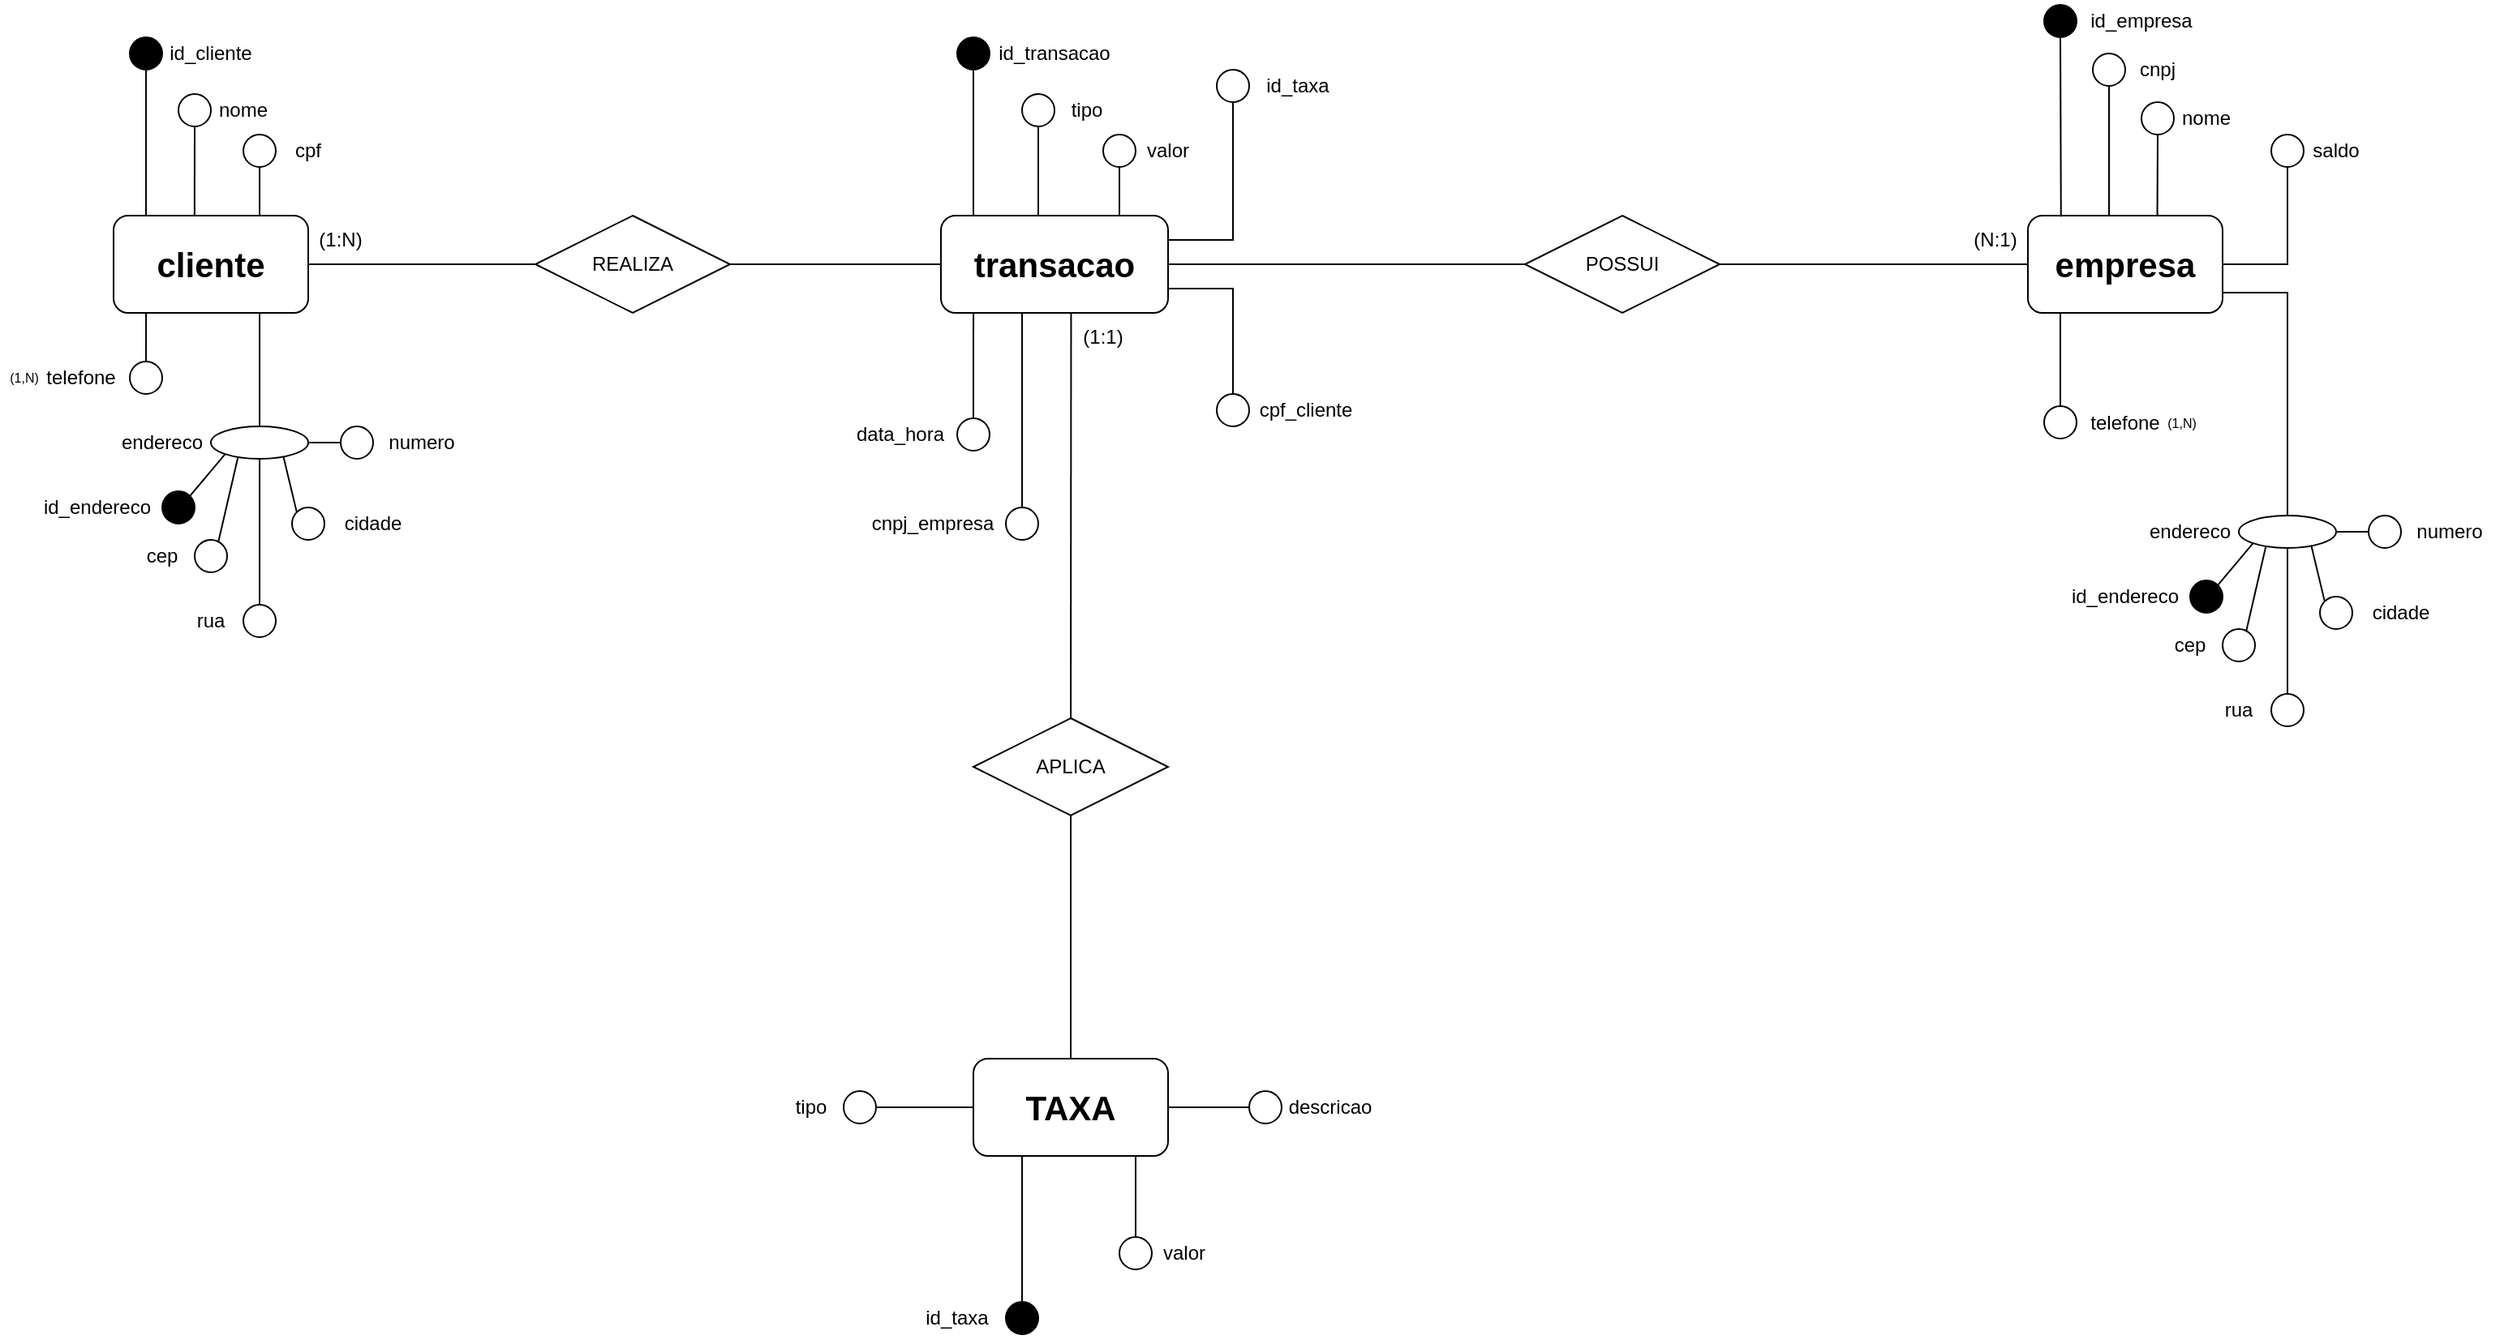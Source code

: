 <mxfile version="24.7.8">
  <diagram name="Página-1" id="SKghii0q1Nl7uyY7mQk5">
    <mxGraphModel dx="1953" dy="1015" grid="1" gridSize="10" guides="1" tooltips="1" connect="1" arrows="1" fold="1" page="1" pageScale="1" pageWidth="827" pageHeight="1169" math="0" shadow="0">
      <root>
        <mxCell id="0" />
        <mxCell id="1" parent="0" />
        <mxCell id="FJmCj9QolmMg5CoQLkFB-1" value="&lt;b&gt;&lt;font style=&quot;font-size: 21px;&quot;&gt;cliente&lt;/font&gt;&lt;/b&gt;" style="rounded=1;whiteSpace=wrap;html=1;" vertex="1" parent="1">
          <mxGeometry x="100" y="190" width="120" height="60" as="geometry" />
        </mxCell>
        <mxCell id="FJmCj9QolmMg5CoQLkFB-2" value="" style="endArrow=none;html=1;rounded=0;exitX=0.167;exitY=1;exitDx=0;exitDy=0;exitPerimeter=0;" edge="1" parent="1" source="FJmCj9QolmMg5CoQLkFB-1" target="FJmCj9QolmMg5CoQLkFB-3">
          <mxGeometry width="50" height="50" relative="1" as="geometry">
            <mxPoint x="280" y="460" as="sourcePoint" />
            <mxPoint x="120" y="320" as="targetPoint" />
          </mxGeometry>
        </mxCell>
        <mxCell id="FJmCj9QolmMg5CoQLkFB-3" value="" style="ellipse;whiteSpace=wrap;html=1;aspect=fixed;" vertex="1" parent="1">
          <mxGeometry x="110" y="280" width="20" height="20" as="geometry" />
        </mxCell>
        <mxCell id="FJmCj9QolmMg5CoQLkFB-4" value="telefone" style="text;html=1;align=center;verticalAlign=middle;whiteSpace=wrap;rounded=0;" vertex="1" parent="1">
          <mxGeometry x="50" y="275" width="60" height="30" as="geometry" />
        </mxCell>
        <mxCell id="FJmCj9QolmMg5CoQLkFB-5" value="" style="endArrow=none;html=1;rounded=0;exitX=0.75;exitY=1;exitDx=0;exitDy=0;entryX=0.5;entryY=0;entryDx=0;entryDy=0;" edge="1" parent="1" source="FJmCj9QolmMg5CoQLkFB-1" target="FJmCj9QolmMg5CoQLkFB-7">
          <mxGeometry width="50" height="50" relative="1" as="geometry">
            <mxPoint x="280" y="460" as="sourcePoint" />
            <mxPoint x="190" y="330" as="targetPoint" />
          </mxGeometry>
        </mxCell>
        <mxCell id="FJmCj9QolmMg5CoQLkFB-31" value="" style="group" vertex="1" connectable="0" parent="1">
          <mxGeometry x="50" y="315" width="270" height="140" as="geometry" />
        </mxCell>
        <mxCell id="FJmCj9QolmMg5CoQLkFB-7" value="" style="ellipse;whiteSpace=wrap;html=1;" vertex="1" parent="FJmCj9QolmMg5CoQLkFB-31">
          <mxGeometry x="110" y="5" width="60" height="20" as="geometry" />
        </mxCell>
        <mxCell id="FJmCj9QolmMg5CoQLkFB-9" value="endereco" style="text;html=1;align=center;verticalAlign=middle;whiteSpace=wrap;rounded=0;" vertex="1" parent="FJmCj9QolmMg5CoQLkFB-31">
          <mxGeometry x="50" width="60" height="30" as="geometry" />
        </mxCell>
        <mxCell id="FJmCj9QolmMg5CoQLkFB-14" value="" style="group" vertex="1" connectable="0" parent="FJmCj9QolmMg5CoQLkFB-31">
          <mxGeometry y="15" width="100" height="57.5" as="geometry" />
        </mxCell>
        <mxCell id="FJmCj9QolmMg5CoQLkFB-12" value="" style="ellipse;whiteSpace=wrap;html=1;aspect=fixed;fillColor=#000000;" vertex="1" parent="FJmCj9QolmMg5CoQLkFB-14">
          <mxGeometry x="80" y="30" width="20" height="20" as="geometry" />
        </mxCell>
        <mxCell id="FJmCj9QolmMg5CoQLkFB-13" value="id_endereco" style="text;html=1;align=center;verticalAlign=middle;whiteSpace=wrap;rounded=0;" vertex="1" parent="FJmCj9QolmMg5CoQLkFB-14">
          <mxGeometry y="22.5" width="80" height="35" as="geometry" />
        </mxCell>
        <mxCell id="FJmCj9QolmMg5CoQLkFB-10" value="" style="endArrow=none;html=1;rounded=0;exitX=1;exitY=0;exitDx=0;exitDy=0;entryX=0;entryY=1;entryDx=0;entryDy=0;" edge="1" parent="FJmCj9QolmMg5CoQLkFB-31" source="FJmCj9QolmMg5CoQLkFB-12" target="FJmCj9QolmMg5CoQLkFB-7">
          <mxGeometry width="50" height="50" relative="1" as="geometry">
            <mxPoint x="126" y="55" as="sourcePoint" />
            <mxPoint x="120" y="25" as="targetPoint" />
          </mxGeometry>
        </mxCell>
        <mxCell id="FJmCj9QolmMg5CoQLkFB-16" value="" style="endArrow=none;html=1;rounded=0;entryX=0.5;entryY=0;entryDx=0;entryDy=0;" edge="1" parent="FJmCj9QolmMg5CoQLkFB-31" target="FJmCj9QolmMg5CoQLkFB-17">
          <mxGeometry width="50" height="50" relative="1" as="geometry">
            <mxPoint x="140" y="25" as="sourcePoint" />
            <mxPoint x="140" y="105" as="targetPoint" />
          </mxGeometry>
        </mxCell>
        <mxCell id="FJmCj9QolmMg5CoQLkFB-17" value="" style="ellipse;whiteSpace=wrap;html=1;aspect=fixed;" vertex="1" parent="FJmCj9QolmMg5CoQLkFB-31">
          <mxGeometry x="130" y="115" width="20" height="20" as="geometry" />
        </mxCell>
        <mxCell id="FJmCj9QolmMg5CoQLkFB-18" value="rua" style="text;html=1;align=center;verticalAlign=middle;whiteSpace=wrap;rounded=0;" vertex="1" parent="FJmCj9QolmMg5CoQLkFB-31">
          <mxGeometry x="80" y="110" width="60" height="30" as="geometry" />
        </mxCell>
        <mxCell id="FJmCj9QolmMg5CoQLkFB-19" value="" style="endArrow=none;html=1;rounded=0;exitX=0.745;exitY=0.931;exitDx=0;exitDy=0;exitPerimeter=0;entryX=0;entryY=0;entryDx=0;entryDy=0;" edge="1" parent="FJmCj9QolmMg5CoQLkFB-31" source="FJmCj9QolmMg5CoQLkFB-7" target="FJmCj9QolmMg5CoQLkFB-21">
          <mxGeometry width="50" height="50" relative="1" as="geometry">
            <mxPoint x="130" y="85" as="sourcePoint" />
            <mxPoint x="170" y="65" as="targetPoint" />
          </mxGeometry>
        </mxCell>
        <mxCell id="FJmCj9QolmMg5CoQLkFB-21" value="" style="ellipse;whiteSpace=wrap;html=1;aspect=fixed;" vertex="1" parent="FJmCj9QolmMg5CoQLkFB-31">
          <mxGeometry x="160" y="55" width="20" height="20" as="geometry" />
        </mxCell>
        <mxCell id="FJmCj9QolmMg5CoQLkFB-22" value="cidade" style="text;html=1;align=center;verticalAlign=middle;whiteSpace=wrap;rounded=0;" vertex="1" parent="FJmCj9QolmMg5CoQLkFB-31">
          <mxGeometry x="180" y="50" width="60" height="30" as="geometry" />
        </mxCell>
        <mxCell id="FJmCj9QolmMg5CoQLkFB-23" value="" style="endArrow=none;html=1;rounded=0;exitX=1;exitY=0.5;exitDx=0;exitDy=0;entryX=0;entryY=0.5;entryDx=0;entryDy=0;" edge="1" parent="FJmCj9QolmMg5CoQLkFB-31" source="FJmCj9QolmMg5CoQLkFB-7" target="FJmCj9QolmMg5CoQLkFB-24">
          <mxGeometry width="50" height="50" relative="1" as="geometry">
            <mxPoint x="130" y="85" as="sourcePoint" />
            <mxPoint x="200" y="15" as="targetPoint" />
          </mxGeometry>
        </mxCell>
        <mxCell id="FJmCj9QolmMg5CoQLkFB-24" value="" style="ellipse;whiteSpace=wrap;html=1;aspect=fixed;" vertex="1" parent="FJmCj9QolmMg5CoQLkFB-31">
          <mxGeometry x="190" y="5" width="20" height="20" as="geometry" />
        </mxCell>
        <mxCell id="FJmCj9QolmMg5CoQLkFB-25" value="numero" style="text;html=1;align=center;verticalAlign=middle;whiteSpace=wrap;rounded=0;" vertex="1" parent="FJmCj9QolmMg5CoQLkFB-31">
          <mxGeometry x="210" width="60" height="30" as="geometry" />
        </mxCell>
        <mxCell id="FJmCj9QolmMg5CoQLkFB-27" value="" style="endArrow=none;html=1;rounded=0;entryX=0.277;entryY=0.96;entryDx=0;entryDy=0;entryPerimeter=0;exitX=0.731;exitY=0.058;exitDx=0;exitDy=0;exitPerimeter=0;" edge="1" parent="FJmCj9QolmMg5CoQLkFB-31" source="FJmCj9QolmMg5CoQLkFB-29" target="FJmCj9QolmMg5CoQLkFB-7">
          <mxGeometry width="50" height="50" relative="1" as="geometry">
            <mxPoint x="110" y="75" as="sourcePoint" />
            <mxPoint x="120" y="35" as="targetPoint" />
          </mxGeometry>
        </mxCell>
        <mxCell id="FJmCj9QolmMg5CoQLkFB-29" value="" style="ellipse;whiteSpace=wrap;html=1;aspect=fixed;" vertex="1" parent="FJmCj9QolmMg5CoQLkFB-31">
          <mxGeometry x="100" y="75" width="20" height="20" as="geometry" />
        </mxCell>
        <mxCell id="FJmCj9QolmMg5CoQLkFB-30" value="cep" style="text;html=1;align=center;verticalAlign=middle;whiteSpace=wrap;rounded=0;" vertex="1" parent="FJmCj9QolmMg5CoQLkFB-31">
          <mxGeometry x="50" y="70" width="60" height="30" as="geometry" />
        </mxCell>
        <mxCell id="FJmCj9QolmMg5CoQLkFB-32" value="" style="endArrow=none;html=1;rounded=0;" edge="1" parent="1">
          <mxGeometry width="50" height="50" relative="1" as="geometry">
            <mxPoint x="120" y="100" as="sourcePoint" />
            <mxPoint x="120" y="190" as="targetPoint" />
          </mxGeometry>
        </mxCell>
        <mxCell id="FJmCj9QolmMg5CoQLkFB-33" value="" style="ellipse;whiteSpace=wrap;html=1;aspect=fixed;fillColor=#000000;" vertex="1" parent="1">
          <mxGeometry x="110" y="80" width="20" height="20" as="geometry" />
        </mxCell>
        <mxCell id="FJmCj9QolmMg5CoQLkFB-34" value="id_cliente" style="text;html=1;align=center;verticalAlign=middle;whiteSpace=wrap;rounded=0;" vertex="1" parent="1">
          <mxGeometry x="130" y="75" width="60" height="30" as="geometry" />
        </mxCell>
        <mxCell id="FJmCj9QolmMg5CoQLkFB-35" value="" style="endArrow=none;html=1;rounded=0;entryX=0.5;entryY=1;entryDx=0;entryDy=0;exitX=0.416;exitY=-0.008;exitDx=0;exitDy=0;exitPerimeter=0;" edge="1" parent="1" source="FJmCj9QolmMg5CoQLkFB-1" target="FJmCj9QolmMg5CoQLkFB-36">
          <mxGeometry width="50" height="50" relative="1" as="geometry">
            <mxPoint x="150" y="180" as="sourcePoint" />
            <mxPoint x="145" y="130" as="targetPoint" />
          </mxGeometry>
        </mxCell>
        <mxCell id="FJmCj9QolmMg5CoQLkFB-36" value="" style="ellipse;whiteSpace=wrap;html=1;aspect=fixed;" vertex="1" parent="1">
          <mxGeometry x="140" y="115" width="20" height="20" as="geometry" />
        </mxCell>
        <mxCell id="FJmCj9QolmMg5CoQLkFB-37" value="nome" style="text;html=1;align=center;verticalAlign=middle;whiteSpace=wrap;rounded=0;" vertex="1" parent="1">
          <mxGeometry x="150" y="110" width="60" height="30" as="geometry" />
        </mxCell>
        <mxCell id="FJmCj9QolmMg5CoQLkFB-38" value="" style="endArrow=none;html=1;rounded=0;exitX=0.416;exitY=-0.008;exitDx=0;exitDy=0;exitPerimeter=0;" edge="1" parent="1">
          <mxGeometry width="50" height="50" relative="1" as="geometry">
            <mxPoint x="190" y="190" as="sourcePoint" />
            <mxPoint x="190" y="160" as="targetPoint" />
          </mxGeometry>
        </mxCell>
        <mxCell id="FJmCj9QolmMg5CoQLkFB-39" value="" style="ellipse;whiteSpace=wrap;html=1;aspect=fixed;" vertex="1" parent="1">
          <mxGeometry x="180" y="140" width="20" height="20" as="geometry" />
        </mxCell>
        <mxCell id="FJmCj9QolmMg5CoQLkFB-40" value="cpf" style="text;html=1;align=center;verticalAlign=middle;whiteSpace=wrap;rounded=0;" vertex="1" parent="1">
          <mxGeometry x="190" y="135" width="60" height="30" as="geometry" />
        </mxCell>
        <mxCell id="FJmCj9QolmMg5CoQLkFB-41" value="(1,N)" style="text;html=1;align=center;verticalAlign=middle;whiteSpace=wrap;rounded=0;fontSize=8;" vertex="1" parent="1">
          <mxGeometry x="30" y="280" width="30" height="20" as="geometry" />
        </mxCell>
        <mxCell id="FJmCj9QolmMg5CoQLkFB-42" value="REALIZA" style="shape=rhombus;perimeter=rhombusPerimeter;whiteSpace=wrap;html=1;align=center;" vertex="1" parent="1">
          <mxGeometry x="360" y="190" width="120" height="60" as="geometry" />
        </mxCell>
        <mxCell id="FJmCj9QolmMg5CoQLkFB-43" value="" style="endArrow=none;html=1;rounded=0;" edge="1" parent="1" source="FJmCj9QolmMg5CoQLkFB-1" target="FJmCj9QolmMg5CoQLkFB-42">
          <mxGeometry width="50" height="50" relative="1" as="geometry">
            <mxPoint x="310" y="340" as="sourcePoint" />
            <mxPoint x="360" y="290" as="targetPoint" />
          </mxGeometry>
        </mxCell>
        <mxCell id="FJmCj9QolmMg5CoQLkFB-44" value="&lt;font style=&quot;font-size: 21px;&quot;&gt;&lt;b&gt;transacao&lt;/b&gt;&lt;/font&gt;" style="rounded=1;whiteSpace=wrap;html=1;" vertex="1" parent="1">
          <mxGeometry x="610" y="190" width="140" height="60" as="geometry" />
        </mxCell>
        <mxCell id="FJmCj9QolmMg5CoQLkFB-45" value="" style="endArrow=none;html=1;rounded=0;" edge="1" parent="1" source="FJmCj9QolmMg5CoQLkFB-42" target="FJmCj9QolmMg5CoQLkFB-44">
          <mxGeometry width="50" height="50" relative="1" as="geometry">
            <mxPoint x="640" y="340" as="sourcePoint" />
            <mxPoint x="690" y="290" as="targetPoint" />
          </mxGeometry>
        </mxCell>
        <mxCell id="FJmCj9QolmMg5CoQLkFB-46" value="" style="endArrow=none;html=1;rounded=0;entryX=0.5;entryY=1;entryDx=0;entryDy=0;" edge="1" parent="1" target="FJmCj9QolmMg5CoQLkFB-47">
          <mxGeometry width="50" height="50" relative="1" as="geometry">
            <mxPoint x="630" y="190" as="sourcePoint" />
            <mxPoint x="630" y="120" as="targetPoint" />
          </mxGeometry>
        </mxCell>
        <mxCell id="FJmCj9QolmMg5CoQLkFB-47" value="" style="ellipse;whiteSpace=wrap;html=1;aspect=fixed;fillColor=#000000;" vertex="1" parent="1">
          <mxGeometry x="620" y="80" width="20" height="20" as="geometry" />
        </mxCell>
        <mxCell id="FJmCj9QolmMg5CoQLkFB-48" value="id_transacao" style="text;html=1;align=center;verticalAlign=middle;whiteSpace=wrap;rounded=0;" vertex="1" parent="1">
          <mxGeometry x="640" y="75" width="80" height="30" as="geometry" />
        </mxCell>
        <mxCell id="FJmCj9QolmMg5CoQLkFB-49" value="" style="endArrow=none;html=1;rounded=0;" edge="1" parent="1" source="FJmCj9QolmMg5CoQLkFB-50">
          <mxGeometry width="50" height="50" relative="1" as="geometry">
            <mxPoint x="670" y="190" as="sourcePoint" />
            <mxPoint x="670" y="140" as="targetPoint" />
          </mxGeometry>
        </mxCell>
        <mxCell id="FJmCj9QolmMg5CoQLkFB-51" value="" style="endArrow=none;html=1;rounded=0;" edge="1" parent="1" target="FJmCj9QolmMg5CoQLkFB-50">
          <mxGeometry width="50" height="50" relative="1" as="geometry">
            <mxPoint x="670" y="190" as="sourcePoint" />
            <mxPoint x="670" y="140" as="targetPoint" />
          </mxGeometry>
        </mxCell>
        <mxCell id="FJmCj9QolmMg5CoQLkFB-50" value="" style="ellipse;whiteSpace=wrap;html=1;aspect=fixed;" vertex="1" parent="1">
          <mxGeometry x="660" y="115" width="20" height="20" as="geometry" />
        </mxCell>
        <mxCell id="FJmCj9QolmMg5CoQLkFB-52" value="tipo" style="text;html=1;align=center;verticalAlign=middle;whiteSpace=wrap;rounded=0;" vertex="1" parent="1">
          <mxGeometry x="670" y="110" width="60" height="30" as="geometry" />
        </mxCell>
        <mxCell id="FJmCj9QolmMg5CoQLkFB-53" value="" style="endArrow=none;html=1;rounded=0;" edge="1" parent="1">
          <mxGeometry width="50" height="50" relative="1" as="geometry">
            <mxPoint x="720" y="190" as="sourcePoint" />
            <mxPoint x="720" y="160" as="targetPoint" />
          </mxGeometry>
        </mxCell>
        <mxCell id="FJmCj9QolmMg5CoQLkFB-56" value="" style="ellipse;whiteSpace=wrap;html=1;aspect=fixed;" vertex="1" parent="1">
          <mxGeometry x="710" y="140" width="20" height="20" as="geometry" />
        </mxCell>
        <mxCell id="FJmCj9QolmMg5CoQLkFB-57" value="valor" style="text;html=1;align=center;verticalAlign=middle;whiteSpace=wrap;rounded=0;" vertex="1" parent="1">
          <mxGeometry x="720" y="135" width="60" height="30" as="geometry" />
        </mxCell>
        <mxCell id="FJmCj9QolmMg5CoQLkFB-58" value="" style="endArrow=none;html=1;rounded=0;entryX=0.143;entryY=1;entryDx=0;entryDy=0;entryPerimeter=0;" edge="1" parent="1" source="FJmCj9QolmMg5CoQLkFB-59" target="FJmCj9QolmMg5CoQLkFB-44">
          <mxGeometry width="50" height="50" relative="1" as="geometry">
            <mxPoint x="623" y="310" as="sourcePoint" />
            <mxPoint x="623" y="250" as="targetPoint" />
          </mxGeometry>
        </mxCell>
        <mxCell id="FJmCj9QolmMg5CoQLkFB-59" value="" style="ellipse;whiteSpace=wrap;html=1;aspect=fixed;" vertex="1" parent="1">
          <mxGeometry x="620" y="315" width="20" height="20" as="geometry" />
        </mxCell>
        <mxCell id="FJmCj9QolmMg5CoQLkFB-60" value="data_hora" style="text;html=1;align=center;verticalAlign=middle;whiteSpace=wrap;rounded=0;" vertex="1" parent="1">
          <mxGeometry x="550" y="310" width="70" height="30" as="geometry" />
        </mxCell>
        <mxCell id="FJmCj9QolmMg5CoQLkFB-61" value="" style="endArrow=none;html=1;rounded=0;entryX=1;entryY=0.25;entryDx=0;entryDy=0;exitX=0.5;exitY=1;exitDx=0;exitDy=0;" edge="1" parent="1" source="FJmCj9QolmMg5CoQLkFB-62" target="FJmCj9QolmMg5CoQLkFB-44">
          <mxGeometry width="50" height="50" relative="1" as="geometry">
            <mxPoint x="810" y="120" as="sourcePoint" />
            <mxPoint x="790" y="210" as="targetPoint" />
            <Array as="points">
              <mxPoint x="790" y="205" />
            </Array>
          </mxGeometry>
        </mxCell>
        <mxCell id="FJmCj9QolmMg5CoQLkFB-62" value="" style="ellipse;whiteSpace=wrap;html=1;aspect=fixed;" vertex="1" parent="1">
          <mxGeometry x="780" y="100" width="20" height="20" as="geometry" />
        </mxCell>
        <mxCell id="FJmCj9QolmMg5CoQLkFB-63" value="id_taxa" style="text;html=1;align=center;verticalAlign=middle;whiteSpace=wrap;rounded=0;" vertex="1" parent="1">
          <mxGeometry x="800" y="95" width="60" height="30" as="geometry" />
        </mxCell>
        <mxCell id="FJmCj9QolmMg5CoQLkFB-64" value="" style="endArrow=none;html=1;rounded=0;entryX=1;entryY=0.75;entryDx=0;entryDy=0;" edge="1" parent="1" target="FJmCj9QolmMg5CoQLkFB-44">
          <mxGeometry width="50" height="50" relative="1" as="geometry">
            <mxPoint x="790" y="300" as="sourcePoint" />
            <mxPoint x="790" y="230" as="targetPoint" />
            <Array as="points">
              <mxPoint x="790" y="280" />
              <mxPoint x="790" y="235" />
            </Array>
          </mxGeometry>
        </mxCell>
        <mxCell id="FJmCj9QolmMg5CoQLkFB-65" value="" style="ellipse;whiteSpace=wrap;html=1;aspect=fixed;" vertex="1" parent="1">
          <mxGeometry x="780" y="300" width="20" height="20" as="geometry" />
        </mxCell>
        <mxCell id="FJmCj9QolmMg5CoQLkFB-66" value="cpf_cliente" style="text;html=1;align=center;verticalAlign=middle;whiteSpace=wrap;rounded=0;" vertex="1" parent="1">
          <mxGeometry x="800" y="292.5" width="70" height="35" as="geometry" />
        </mxCell>
        <mxCell id="FJmCj9QolmMg5CoQLkFB-67" value="" style="endArrow=none;html=1;rounded=0;entryX=0.143;entryY=1;entryDx=0;entryDy=0;entryPerimeter=0;" edge="1" parent="1">
          <mxGeometry width="50" height="50" relative="1" as="geometry">
            <mxPoint x="660" y="370" as="sourcePoint" />
            <mxPoint x="660" y="250" as="targetPoint" />
          </mxGeometry>
        </mxCell>
        <mxCell id="FJmCj9QolmMg5CoQLkFB-68" value="" style="ellipse;whiteSpace=wrap;html=1;aspect=fixed;" vertex="1" parent="1">
          <mxGeometry x="650" y="370" width="20" height="20" as="geometry" />
        </mxCell>
        <mxCell id="FJmCj9QolmMg5CoQLkFB-69" value="cnpj_empresa" style="text;html=1;align=center;verticalAlign=middle;whiteSpace=wrap;rounded=0;" vertex="1" parent="1">
          <mxGeometry x="560" y="365" width="90" height="30" as="geometry" />
        </mxCell>
        <mxCell id="FJmCj9QolmMg5CoQLkFB-70" value="" style="endArrow=none;html=1;rounded=0;entryX=0.573;entryY=0.999;entryDx=0;entryDy=0;entryPerimeter=0;" edge="1" parent="1" source="FJmCj9QolmMg5CoQLkFB-71" target="FJmCj9QolmMg5CoQLkFB-44">
          <mxGeometry width="50" height="50" relative="1" as="geometry">
            <mxPoint x="688" y="530" as="sourcePoint" />
            <mxPoint x="730" y="280" as="targetPoint" />
          </mxGeometry>
        </mxCell>
        <mxCell id="FJmCj9QolmMg5CoQLkFB-71" value="APLICA" style="shape=rhombus;perimeter=rhombusPerimeter;whiteSpace=wrap;html=1;align=center;" vertex="1" parent="1">
          <mxGeometry x="630" y="500" width="120" height="60" as="geometry" />
        </mxCell>
        <mxCell id="FJmCj9QolmMg5CoQLkFB-72" value="" style="endArrow=none;html=1;rounded=0;" edge="1" parent="1" source="FJmCj9QolmMg5CoQLkFB-73" target="FJmCj9QolmMg5CoQLkFB-71">
          <mxGeometry width="50" height="50" relative="1" as="geometry">
            <mxPoint x="690" y="700" as="sourcePoint" />
            <mxPoint x="690" y="630" as="targetPoint" />
          </mxGeometry>
        </mxCell>
        <mxCell id="FJmCj9QolmMg5CoQLkFB-73" value="TAXA" style="rounded=1;whiteSpace=wrap;html=1;fontStyle=1;fontSize=21;" vertex="1" parent="1">
          <mxGeometry x="630" y="710" width="120" height="60" as="geometry" />
        </mxCell>
        <mxCell id="FJmCj9QolmMg5CoQLkFB-74" value="" style="endArrow=none;html=1;rounded=0;entryX=0.25;entryY=1;entryDx=0;entryDy=0;" edge="1" parent="1" target="FJmCj9QolmMg5CoQLkFB-73">
          <mxGeometry width="50" height="50" relative="1" as="geometry">
            <mxPoint x="660" y="860" as="sourcePoint" />
            <mxPoint x="700" y="650" as="targetPoint" />
          </mxGeometry>
        </mxCell>
        <mxCell id="FJmCj9QolmMg5CoQLkFB-75" value="" style="ellipse;whiteSpace=wrap;html=1;aspect=fixed;fillColor=#000000;" vertex="1" parent="1">
          <mxGeometry x="650" y="860" width="20" height="20" as="geometry" />
        </mxCell>
        <mxCell id="FJmCj9QolmMg5CoQLkFB-76" value="id_taxa" style="text;html=1;align=center;verticalAlign=middle;whiteSpace=wrap;rounded=0;" vertex="1" parent="1">
          <mxGeometry x="590" y="855" width="60" height="30" as="geometry" />
        </mxCell>
        <mxCell id="FJmCj9QolmMg5CoQLkFB-78" value="" style="endArrow=none;html=1;rounded=0;" edge="1" parent="1" source="FJmCj9QolmMg5CoQLkFB-79">
          <mxGeometry width="50" height="50" relative="1" as="geometry">
            <mxPoint x="737" y="830" as="sourcePoint" />
            <mxPoint x="730" y="770" as="targetPoint" />
          </mxGeometry>
        </mxCell>
        <mxCell id="FJmCj9QolmMg5CoQLkFB-79" value="" style="ellipse;whiteSpace=wrap;html=1;aspect=fixed;fillColor=default;" vertex="1" parent="1">
          <mxGeometry x="720" y="820" width="20" height="20" as="geometry" />
        </mxCell>
        <mxCell id="FJmCj9QolmMg5CoQLkFB-80" value="valor" style="text;html=1;align=center;verticalAlign=middle;whiteSpace=wrap;rounded=0;" vertex="1" parent="1">
          <mxGeometry x="730" y="815" width="60" height="30" as="geometry" />
        </mxCell>
        <mxCell id="FJmCj9QolmMg5CoQLkFB-81" value="" style="endArrow=none;html=1;rounded=0;" edge="1" parent="1" source="FJmCj9QolmMg5CoQLkFB-83" target="FJmCj9QolmMg5CoQLkFB-73">
          <mxGeometry width="50" height="50" relative="1" as="geometry">
            <mxPoint x="560" y="740" as="sourcePoint" />
            <mxPoint x="510" y="765" as="targetPoint" />
          </mxGeometry>
        </mxCell>
        <mxCell id="FJmCj9QolmMg5CoQLkFB-84" value="tipo" style="text;html=1;align=center;verticalAlign=middle;whiteSpace=wrap;rounded=0;" vertex="1" parent="1">
          <mxGeometry x="500" y="725" width="60" height="30" as="geometry" />
        </mxCell>
        <mxCell id="FJmCj9QolmMg5CoQLkFB-87" value="" style="endArrow=none;html=1;rounded=0;" edge="1" parent="1" target="FJmCj9QolmMg5CoQLkFB-83">
          <mxGeometry width="50" height="50" relative="1" as="geometry">
            <mxPoint x="560" y="740" as="sourcePoint" />
            <mxPoint x="630" y="740" as="targetPoint" />
          </mxGeometry>
        </mxCell>
        <mxCell id="FJmCj9QolmMg5CoQLkFB-83" value="" style="ellipse;whiteSpace=wrap;html=1;aspect=fixed;fillColor=default;" vertex="1" parent="1">
          <mxGeometry x="550" y="730" width="20" height="20" as="geometry" />
        </mxCell>
        <mxCell id="FJmCj9QolmMg5CoQLkFB-88" value="" style="endArrow=none;html=1;rounded=0;" edge="1" parent="1" source="FJmCj9QolmMg5CoQLkFB-73">
          <mxGeometry width="50" height="50" relative="1" as="geometry">
            <mxPoint x="767" y="739.71" as="sourcePoint" />
            <mxPoint x="800" y="740" as="targetPoint" />
          </mxGeometry>
        </mxCell>
        <mxCell id="FJmCj9QolmMg5CoQLkFB-89" value="" style="ellipse;whiteSpace=wrap;html=1;aspect=fixed;fillColor=default;" vertex="1" parent="1">
          <mxGeometry x="800" y="730" width="20" height="20" as="geometry" />
        </mxCell>
        <mxCell id="FJmCj9QolmMg5CoQLkFB-90" value="descricao" style="text;html=1;align=center;verticalAlign=middle;whiteSpace=wrap;rounded=0;" vertex="1" parent="1">
          <mxGeometry x="820" y="725" width="60" height="30" as="geometry" />
        </mxCell>
        <mxCell id="FJmCj9QolmMg5CoQLkFB-91" value="(1:N)" style="text;html=1;align=center;verticalAlign=middle;whiteSpace=wrap;rounded=0;" vertex="1" parent="1">
          <mxGeometry x="210" y="190" width="60" height="30" as="geometry" />
        </mxCell>
        <mxCell id="FJmCj9QolmMg5CoQLkFB-92" value="(1:1)" style="text;html=1;align=center;verticalAlign=middle;whiteSpace=wrap;rounded=0;" vertex="1" parent="1">
          <mxGeometry x="680" y="250" width="60" height="30" as="geometry" />
        </mxCell>
        <mxCell id="FJmCj9QolmMg5CoQLkFB-96" value="POSSUI" style="shape=rhombus;perimeter=rhombusPerimeter;whiteSpace=wrap;html=1;align=center;" vertex="1" parent="1">
          <mxGeometry x="970" y="190" width="120" height="60" as="geometry" />
        </mxCell>
        <mxCell id="FJmCj9QolmMg5CoQLkFB-97" value="" style="endArrow=none;html=1;rounded=0;" edge="1" parent="1" source="FJmCj9QolmMg5CoQLkFB-44" target="FJmCj9QolmMg5CoQLkFB-96">
          <mxGeometry width="50" height="50" relative="1" as="geometry">
            <mxPoint x="780" y="410" as="sourcePoint" />
            <mxPoint x="830" y="360" as="targetPoint" />
          </mxGeometry>
        </mxCell>
        <mxCell id="FJmCj9QolmMg5CoQLkFB-98" value="" style="endArrow=none;html=1;rounded=0;" edge="1" parent="1" source="FJmCj9QolmMg5CoQLkFB-96" target="FJmCj9QolmMg5CoQLkFB-99">
          <mxGeometry width="50" height="50" relative="1" as="geometry">
            <mxPoint x="1021" y="470" as="sourcePoint" />
            <mxPoint x="1260" y="220" as="targetPoint" />
          </mxGeometry>
        </mxCell>
        <mxCell id="FJmCj9QolmMg5CoQLkFB-99" value="empresa" style="rounded=1;whiteSpace=wrap;html=1;fontStyle=1;fontSize=21;" vertex="1" parent="1">
          <mxGeometry x="1280" y="190" width="120" height="60" as="geometry" />
        </mxCell>
        <mxCell id="FJmCj9QolmMg5CoQLkFB-102" value="" style="endArrow=none;html=1;rounded=0;exitX=0.17;exitY=0.01;exitDx=0;exitDy=0;exitPerimeter=0;entryX=0.5;entryY=1;entryDx=0;entryDy=0;" edge="1" parent="1" source="FJmCj9QolmMg5CoQLkFB-99" target="FJmCj9QolmMg5CoQLkFB-123">
          <mxGeometry width="50" height="50" relative="1" as="geometry">
            <mxPoint x="1230" y="130" as="sourcePoint" />
            <mxPoint x="1292" y="80" as="targetPoint" />
          </mxGeometry>
        </mxCell>
        <mxCell id="FJmCj9QolmMg5CoQLkFB-103" value="" style="group" vertex="1" connectable="0" parent="1">
          <mxGeometry x="1300" y="370" width="270" height="140" as="geometry" />
        </mxCell>
        <mxCell id="FJmCj9QolmMg5CoQLkFB-104" value="" style="ellipse;whiteSpace=wrap;html=1;" vertex="1" parent="FJmCj9QolmMg5CoQLkFB-103">
          <mxGeometry x="110" y="5" width="60" height="20" as="geometry" />
        </mxCell>
        <mxCell id="FJmCj9QolmMg5CoQLkFB-105" value="endereco" style="text;html=1;align=center;verticalAlign=middle;whiteSpace=wrap;rounded=0;" vertex="1" parent="FJmCj9QolmMg5CoQLkFB-103">
          <mxGeometry x="50" width="60" height="30" as="geometry" />
        </mxCell>
        <mxCell id="FJmCj9QolmMg5CoQLkFB-106" value="" style="group" vertex="1" connectable="0" parent="FJmCj9QolmMg5CoQLkFB-103">
          <mxGeometry y="15" width="100" height="57.5" as="geometry" />
        </mxCell>
        <mxCell id="FJmCj9QolmMg5CoQLkFB-107" value="" style="ellipse;whiteSpace=wrap;html=1;aspect=fixed;fillColor=#000000;" vertex="1" parent="FJmCj9QolmMg5CoQLkFB-106">
          <mxGeometry x="80" y="30" width="20" height="20" as="geometry" />
        </mxCell>
        <mxCell id="FJmCj9QolmMg5CoQLkFB-108" value="id_endereco" style="text;html=1;align=center;verticalAlign=middle;whiteSpace=wrap;rounded=0;" vertex="1" parent="FJmCj9QolmMg5CoQLkFB-106">
          <mxGeometry y="22.5" width="80" height="35" as="geometry" />
        </mxCell>
        <mxCell id="FJmCj9QolmMg5CoQLkFB-109" value="" style="endArrow=none;html=1;rounded=0;exitX=1;exitY=0;exitDx=0;exitDy=0;entryX=0;entryY=1;entryDx=0;entryDy=0;" edge="1" parent="FJmCj9QolmMg5CoQLkFB-103" source="FJmCj9QolmMg5CoQLkFB-107" target="FJmCj9QolmMg5CoQLkFB-104">
          <mxGeometry width="50" height="50" relative="1" as="geometry">
            <mxPoint x="126" y="55" as="sourcePoint" />
            <mxPoint x="120" y="25" as="targetPoint" />
          </mxGeometry>
        </mxCell>
        <mxCell id="FJmCj9QolmMg5CoQLkFB-110" value="" style="endArrow=none;html=1;rounded=0;entryX=0.5;entryY=0;entryDx=0;entryDy=0;" edge="1" parent="FJmCj9QolmMg5CoQLkFB-103" target="FJmCj9QolmMg5CoQLkFB-111">
          <mxGeometry width="50" height="50" relative="1" as="geometry">
            <mxPoint x="140" y="25" as="sourcePoint" />
            <mxPoint x="140" y="105" as="targetPoint" />
          </mxGeometry>
        </mxCell>
        <mxCell id="FJmCj9QolmMg5CoQLkFB-111" value="" style="ellipse;whiteSpace=wrap;html=1;aspect=fixed;" vertex="1" parent="FJmCj9QolmMg5CoQLkFB-103">
          <mxGeometry x="130" y="115" width="20" height="20" as="geometry" />
        </mxCell>
        <mxCell id="FJmCj9QolmMg5CoQLkFB-112" value="rua" style="text;html=1;align=center;verticalAlign=middle;whiteSpace=wrap;rounded=0;" vertex="1" parent="FJmCj9QolmMg5CoQLkFB-103">
          <mxGeometry x="80" y="110" width="60" height="30" as="geometry" />
        </mxCell>
        <mxCell id="FJmCj9QolmMg5CoQLkFB-113" value="" style="endArrow=none;html=1;rounded=0;exitX=0.745;exitY=0.931;exitDx=0;exitDy=0;exitPerimeter=0;entryX=0;entryY=0;entryDx=0;entryDy=0;" edge="1" parent="FJmCj9QolmMg5CoQLkFB-103" source="FJmCj9QolmMg5CoQLkFB-104" target="FJmCj9QolmMg5CoQLkFB-114">
          <mxGeometry width="50" height="50" relative="1" as="geometry">
            <mxPoint x="130" y="85" as="sourcePoint" />
            <mxPoint x="170" y="65" as="targetPoint" />
          </mxGeometry>
        </mxCell>
        <mxCell id="FJmCj9QolmMg5CoQLkFB-114" value="" style="ellipse;whiteSpace=wrap;html=1;aspect=fixed;" vertex="1" parent="FJmCj9QolmMg5CoQLkFB-103">
          <mxGeometry x="160" y="55" width="20" height="20" as="geometry" />
        </mxCell>
        <mxCell id="FJmCj9QolmMg5CoQLkFB-115" value="cidade" style="text;html=1;align=center;verticalAlign=middle;whiteSpace=wrap;rounded=0;" vertex="1" parent="FJmCj9QolmMg5CoQLkFB-103">
          <mxGeometry x="180" y="50" width="60" height="30" as="geometry" />
        </mxCell>
        <mxCell id="FJmCj9QolmMg5CoQLkFB-116" value="" style="endArrow=none;html=1;rounded=0;exitX=1;exitY=0.5;exitDx=0;exitDy=0;entryX=0;entryY=0.5;entryDx=0;entryDy=0;" edge="1" parent="FJmCj9QolmMg5CoQLkFB-103" source="FJmCj9QolmMg5CoQLkFB-104" target="FJmCj9QolmMg5CoQLkFB-117">
          <mxGeometry width="50" height="50" relative="1" as="geometry">
            <mxPoint x="130" y="85" as="sourcePoint" />
            <mxPoint x="200" y="15" as="targetPoint" />
          </mxGeometry>
        </mxCell>
        <mxCell id="FJmCj9QolmMg5CoQLkFB-117" value="" style="ellipse;whiteSpace=wrap;html=1;aspect=fixed;" vertex="1" parent="FJmCj9QolmMg5CoQLkFB-103">
          <mxGeometry x="190" y="5" width="20" height="20" as="geometry" />
        </mxCell>
        <mxCell id="FJmCj9QolmMg5CoQLkFB-118" value="numero" style="text;html=1;align=center;verticalAlign=middle;whiteSpace=wrap;rounded=0;" vertex="1" parent="FJmCj9QolmMg5CoQLkFB-103">
          <mxGeometry x="210" width="60" height="30" as="geometry" />
        </mxCell>
        <mxCell id="FJmCj9QolmMg5CoQLkFB-119" value="" style="endArrow=none;html=1;rounded=0;entryX=0.277;entryY=0.96;entryDx=0;entryDy=0;entryPerimeter=0;exitX=0.731;exitY=0.058;exitDx=0;exitDy=0;exitPerimeter=0;" edge="1" parent="FJmCj9QolmMg5CoQLkFB-103" source="FJmCj9QolmMg5CoQLkFB-120" target="FJmCj9QolmMg5CoQLkFB-104">
          <mxGeometry width="50" height="50" relative="1" as="geometry">
            <mxPoint x="110" y="75" as="sourcePoint" />
            <mxPoint x="120" y="35" as="targetPoint" />
          </mxGeometry>
        </mxCell>
        <mxCell id="FJmCj9QolmMg5CoQLkFB-120" value="" style="ellipse;whiteSpace=wrap;html=1;aspect=fixed;" vertex="1" parent="FJmCj9QolmMg5CoQLkFB-103">
          <mxGeometry x="100" y="75" width="20" height="20" as="geometry" />
        </mxCell>
        <mxCell id="FJmCj9QolmMg5CoQLkFB-121" value="cep" style="text;html=1;align=center;verticalAlign=middle;whiteSpace=wrap;rounded=0;" vertex="1" parent="FJmCj9QolmMg5CoQLkFB-103">
          <mxGeometry x="50" y="70" width="60" height="30" as="geometry" />
        </mxCell>
        <mxCell id="FJmCj9QolmMg5CoQLkFB-122" value="" style="endArrow=none;html=1;rounded=0;" edge="1" parent="1" target="FJmCj9QolmMg5CoQLkFB-104">
          <mxGeometry width="50" height="50" relative="1" as="geometry">
            <mxPoint x="1400" y="237.5" as="sourcePoint" />
            <mxPoint x="1440" y="382.5" as="targetPoint" />
            <Array as="points">
              <mxPoint x="1440" y="237.5" />
            </Array>
          </mxGeometry>
        </mxCell>
        <mxCell id="FJmCj9QolmMg5CoQLkFB-123" value="" style="ellipse;whiteSpace=wrap;html=1;aspect=fixed;fillColor=#000000;" vertex="1" parent="1">
          <mxGeometry x="1290" y="60" width="20" height="20" as="geometry" />
        </mxCell>
        <mxCell id="FJmCj9QolmMg5CoQLkFB-124" value="id_empresa" style="text;html=1;align=center;verticalAlign=middle;whiteSpace=wrap;rounded=0;" vertex="1" parent="1">
          <mxGeometry x="1310" y="57.5" width="80" height="25" as="geometry" />
        </mxCell>
        <mxCell id="FJmCj9QolmMg5CoQLkFB-125" value="" style="endArrow=none;html=1;rounded=0;" edge="1" parent="1">
          <mxGeometry width="50" height="50" relative="1" as="geometry">
            <mxPoint x="1330" y="190" as="sourcePoint" />
            <mxPoint x="1330" y="110" as="targetPoint" />
          </mxGeometry>
        </mxCell>
        <mxCell id="FJmCj9QolmMg5CoQLkFB-127" value="" style="ellipse;whiteSpace=wrap;html=1;aspect=fixed;" vertex="1" parent="1">
          <mxGeometry x="1320" y="90" width="20" height="20" as="geometry" />
        </mxCell>
        <mxCell id="FJmCj9QolmMg5CoQLkFB-128" value="cnpj" style="text;html=1;align=center;verticalAlign=middle;whiteSpace=wrap;rounded=0;" vertex="1" parent="1">
          <mxGeometry x="1330" y="85" width="60" height="30" as="geometry" />
        </mxCell>
        <mxCell id="FJmCj9QolmMg5CoQLkFB-129" value="" style="endArrow=none;html=1;rounded=0;" edge="1" parent="1">
          <mxGeometry width="50" height="50" relative="1" as="geometry">
            <mxPoint x="1359.77" y="190" as="sourcePoint" />
            <mxPoint x="1360" y="140" as="targetPoint" />
          </mxGeometry>
        </mxCell>
        <mxCell id="FJmCj9QolmMg5CoQLkFB-130" value="" style="ellipse;whiteSpace=wrap;html=1;aspect=fixed;" vertex="1" parent="1">
          <mxGeometry x="1350" y="120" width="20" height="20" as="geometry" />
        </mxCell>
        <mxCell id="FJmCj9QolmMg5CoQLkFB-131" value="nome" style="text;html=1;align=center;verticalAlign=middle;whiteSpace=wrap;rounded=0;" vertex="1" parent="1">
          <mxGeometry x="1360" y="115" width="60" height="30" as="geometry" />
        </mxCell>
        <mxCell id="FJmCj9QolmMg5CoQLkFB-132" value="" style="endArrow=none;html=1;rounded=0;" edge="1" parent="1" source="FJmCj9QolmMg5CoQLkFB-99">
          <mxGeometry width="50" height="50" relative="1" as="geometry">
            <mxPoint x="1490" y="185" as="sourcePoint" />
            <mxPoint x="1440" y="160" as="targetPoint" />
            <Array as="points">
              <mxPoint x="1440" y="220" />
            </Array>
          </mxGeometry>
        </mxCell>
        <mxCell id="FJmCj9QolmMg5CoQLkFB-133" value="" style="ellipse;whiteSpace=wrap;html=1;aspect=fixed;" vertex="1" parent="1">
          <mxGeometry x="1430" y="140" width="20" height="20" as="geometry" />
        </mxCell>
        <mxCell id="FJmCj9QolmMg5CoQLkFB-134" value="saldo" style="text;html=1;align=center;verticalAlign=middle;whiteSpace=wrap;rounded=0;" vertex="1" parent="1">
          <mxGeometry x="1440" y="135" width="60" height="30" as="geometry" />
        </mxCell>
        <mxCell id="FJmCj9QolmMg5CoQLkFB-135" value="" style="endArrow=none;html=1;rounded=0;" edge="1" parent="1">
          <mxGeometry width="50" height="50" relative="1" as="geometry">
            <mxPoint x="1300" y="310" as="sourcePoint" />
            <mxPoint x="1300" y="250" as="targetPoint" />
          </mxGeometry>
        </mxCell>
        <mxCell id="FJmCj9QolmMg5CoQLkFB-136" value="" style="ellipse;whiteSpace=wrap;html=1;aspect=fixed;" vertex="1" parent="1">
          <mxGeometry x="1290" y="307.5" width="20" height="20" as="geometry" />
        </mxCell>
        <mxCell id="FJmCj9QolmMg5CoQLkFB-137" value="telefone" style="text;html=1;align=center;verticalAlign=middle;whiteSpace=wrap;rounded=0;" vertex="1" parent="1">
          <mxGeometry x="1310" y="302.5" width="60" height="30" as="geometry" />
        </mxCell>
        <mxCell id="FJmCj9QolmMg5CoQLkFB-138" value="(1,N)" style="text;html=1;align=center;verticalAlign=middle;whiteSpace=wrap;rounded=0;fontSize=8;" vertex="1" parent="1">
          <mxGeometry x="1360" y="307.5" width="30" height="20" as="geometry" />
        </mxCell>
        <mxCell id="FJmCj9QolmMg5CoQLkFB-139" value="(N:1)" style="text;html=1;align=center;verticalAlign=middle;whiteSpace=wrap;rounded=0;" vertex="1" parent="1">
          <mxGeometry x="1230" y="190" width="60" height="30" as="geometry" />
        </mxCell>
      </root>
    </mxGraphModel>
  </diagram>
</mxfile>
